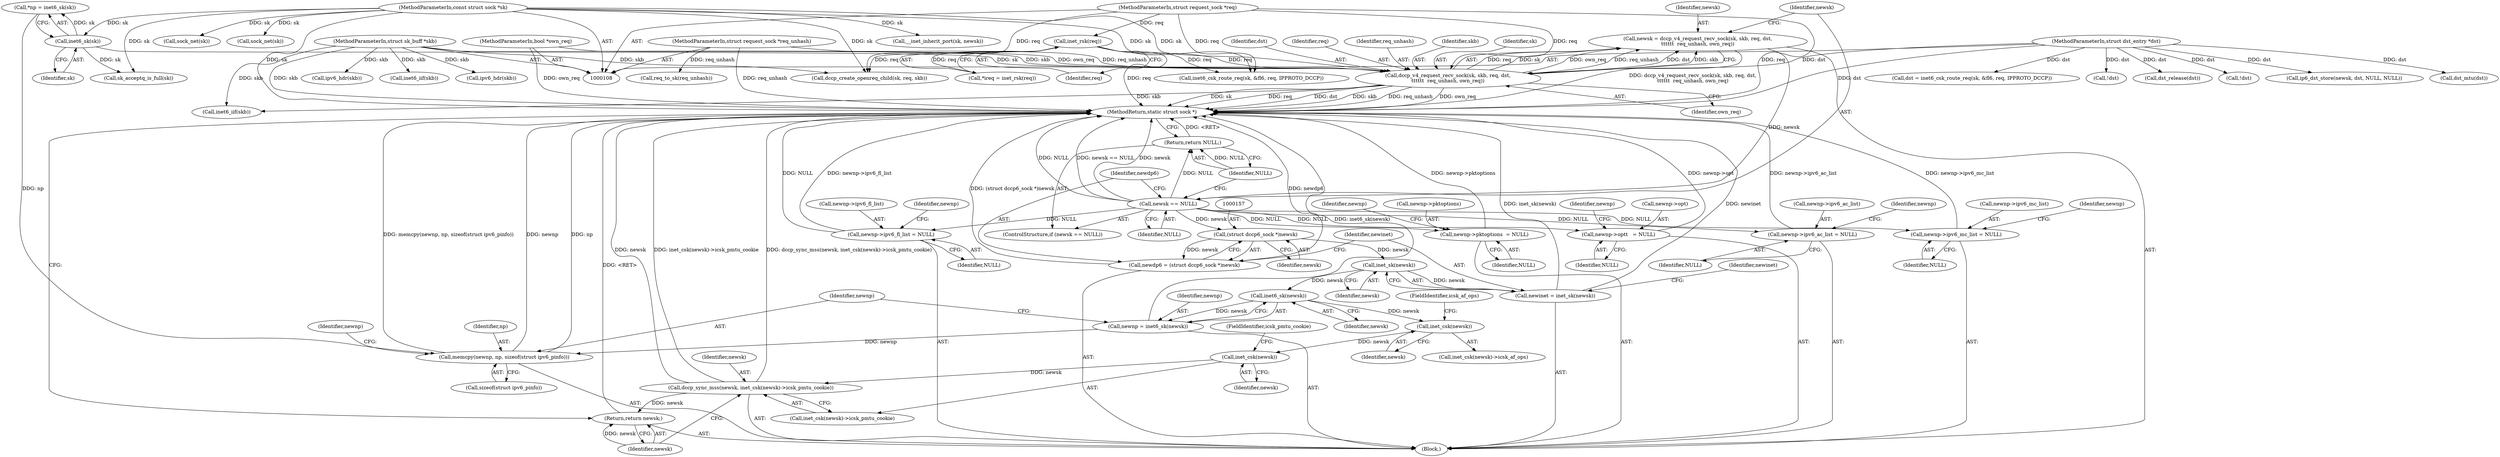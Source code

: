 digraph "0_linux_83eaddab4378db256d00d295bda6ca997cd13a52@API" {
"1000139" [label="(Call,newsk = dccp_v4_request_recv_sock(sk, skb, req, dst,\n\t\t\t\t\t\t  req_unhash, own_req))"];
"1000141" [label="(Call,dccp_v4_request_recv_sock(sk, skb, req, dst,\n\t\t\t\t\t\t  req_unhash, own_req))"];
"1000125" [label="(Call,inet6_sk(sk))"];
"1000109" [label="(MethodParameterIn,const struct sock *sk)"];
"1000110" [label="(MethodParameterIn,struct sk_buff *skb)"];
"1000119" [label="(Call,inet_rsk(req))"];
"1000111" [label="(MethodParameterIn,struct request_sock *req)"];
"1000112" [label="(MethodParameterIn,struct dst_entry *dst)"];
"1000113" [label="(MethodParameterIn,struct request_sock *req_unhash)"];
"1000114" [label="(MethodParameterIn,bool *own_req)"];
"1000149" [label="(Call,newsk == NULL)"];
"1000152" [label="(Return,return NULL;)"];
"1000156" [label="(Call,(struct dccp6_sock *)newsk)"];
"1000154" [label="(Call,newdp6 = (struct dccp6_sock *)newsk)"];
"1000161" [label="(Call,inet_sk(newsk))"];
"1000159" [label="(Call,newinet = inet_sk(newsk))"];
"1000173" [label="(Call,inet6_sk(newsk))"];
"1000171" [label="(Call,newnp = inet6_sk(newsk))"];
"1000175" [label="(Call,memcpy(newnp, np, sizeof(struct ipv6_pinfo)))"];
"1000189" [label="(Call,inet_csk(newsk))"];
"1000241" [label="(Call,inet_csk(newsk))"];
"1000238" [label="(Call,dccp_sync_mss(newsk, inet_csk(newsk)->icsk_pmtu_cookie))"];
"1000244" [label="(Return,return newsk;)"];
"1000199" [label="(Call,newnp->pktoptions  = NULL)"];
"1000204" [label="(Call,newnp->opt\t   = NULL)"];
"1000209" [label="(Call,newnp->ipv6_mc_list = NULL)"];
"1000214" [label="(Call,newnp->ipv6_ac_list = NULL)"];
"1000219" [label="(Call,newnp->ipv6_fl_list = NULL)"];
"1000147" [label="(Identifier,own_req)"];
"1000203" [label="(Identifier,NULL)"];
"1000142" [label="(Identifier,sk)"];
"1000257" [label="(Call,inet6_csk_route_req(sk, &fl6, req, IPPROTO_DCCP))"];
"1000145" [label="(Identifier,dst)"];
"1000126" [label="(Identifier,sk)"];
"1000204" [label="(Call,newnp->opt\t   = NULL)"];
"1000213" [label="(Identifier,NULL)"];
"1000243" [label="(FieldIdentifier,icsk_pmtu_cookie)"];
"1000215" [label="(Call,newnp->ipv6_ac_list)"];
"1000245" [label="(Identifier,newsk)"];
"1000139" [label="(Call,newsk = dccp_v4_request_recv_sock(sk, skb, req, dst,\n\t\t\t\t\t\t  req_unhash, own_req))"];
"1000455" [label="(Call,dst_mtu(dst))"];
"1000529" [label="(Call,sock_net(sk))"];
"1000140" [label="(Identifier,newsk)"];
"1000156" [label="(Call,(struct dccp6_sock *)newsk)"];
"1000269" [label="(Call,dccp_create_openreq_child(sk, req, skb))"];
"1000141" [label="(Call,dccp_v4_request_recv_sock(sk, skb, req, dst,\n\t\t\t\t\t\t  req_unhash, own_req))"];
"1000114" [label="(MethodParameterIn,bool *own_req)"];
"1000473" [label="(Call,__inet_inherit_port(sk, newsk))"];
"1000155" [label="(Identifier,newdp6)"];
"1000176" [label="(Identifier,newnp)"];
"1000396" [label="(Call,inet6_iif(skb))"];
"1000255" [label="(Call,dst = inet6_csk_route_req(sk, &fl6, req, IPPROTO_DCCP))"];
"1000206" [label="(Identifier,newnp)"];
"1000223" [label="(Identifier,NULL)"];
"1000111" [label="(MethodParameterIn,struct request_sock *req)"];
"1000149" [label="(Call,newsk == NULL)"];
"1000138" [label="(Block,)"];
"1000235" [label="(Call,ipv6_hdr(skb))"];
"1000244" [label="(Return,return newsk;)"];
"1000125" [label="(Call,inet6_sk(sk))"];
"1000251" [label="(Call,!dst)"];
"1000153" [label="(Identifier,NULL)"];
"1000221" [label="(Identifier,newnp)"];
"1000150" [label="(Identifier,newsk)"];
"1000144" [label="(Identifier,req)"];
"1000199" [label="(Call,newnp->pktoptions  = NULL)"];
"1000119" [label="(Call,inet_rsk(req))"];
"1000488" [label="(Call,req_to_sk(req_unhash))"];
"1000177" [label="(Identifier,np)"];
"1000537" [label="(Call,sock_net(sk))"];
"1000110" [label="(MethodParameterIn,struct sk_buff *skb)"];
"1000113" [label="(MethodParameterIn,struct request_sock *req_unhash)"];
"1000220" [label="(Call,newnp->ipv6_fl_list)"];
"1000542" [label="(MethodReturn,static struct sock *)"];
"1000154" [label="(Call,newdp6 = (struct dccp6_sock *)newsk)"];
"1000226" [label="(Identifier,newnp)"];
"1000109" [label="(MethodParameterIn,const struct sock *sk)"];
"1000174" [label="(Identifier,newsk)"];
"1000218" [label="(Identifier,NULL)"];
"1000173" [label="(Call,inet6_sk(newsk))"];
"1000191" [label="(FieldIdentifier,icsk_af_ops)"];
"1000239" [label="(Identifier,newsk)"];
"1000210" [label="(Call,newnp->ipv6_mc_list)"];
"1000123" [label="(Call,*np = inet6_sk(sk))"];
"1000219" [label="(Call,newnp->ipv6_fl_list = NULL)"];
"1000151" [label="(Identifier,NULL)"];
"1000175" [label="(Call,memcpy(newnp, np, sizeof(struct ipv6_pinfo)))"];
"1000148" [label="(ControlStructure,if (newsk == NULL))"];
"1000160" [label="(Identifier,newinet)"];
"1000165" [label="(Identifier,newinet)"];
"1000146" [label="(Identifier,req_unhash)"];
"1000208" [label="(Identifier,NULL)"];
"1000533" [label="(Call,dst_release(dst))"];
"1000117" [label="(Call,*ireq = inet_rsk(req))"];
"1000182" [label="(Identifier,newnp)"];
"1000211" [label="(Identifier,newnp)"];
"1000209" [label="(Call,newnp->ipv6_mc_list = NULL)"];
"1000238" [label="(Call,dccp_sync_mss(newsk, inet_csk(newsk)->icsk_pmtu_cookie))"];
"1000152" [label="(Return,return NULL;)"];
"1000120" [label="(Identifier,req)"];
"1000264" [label="(Call,!dst)"];
"1000178" [label="(Call,sizeof(struct ipv6_pinfo))"];
"1000190" [label="(Identifier,newsk)"];
"1000205" [label="(Call,newnp->opt)"];
"1000278" [label="(Call,ip6_dst_store(newsk, dst, NULL, NULL))"];
"1000216" [label="(Identifier,newnp)"];
"1000158" [label="(Identifier,newsk)"];
"1000161" [label="(Call,inet_sk(newsk))"];
"1000240" [label="(Call,inet_csk(newsk)->icsk_pmtu_cookie)"];
"1000159" [label="(Call,newinet = inet_sk(newsk))"];
"1000143" [label="(Identifier,skb)"];
"1000162" [label="(Identifier,newsk)"];
"1000172" [label="(Identifier,newnp)"];
"1000189" [label="(Call,inet_csk(newsk))"];
"1000242" [label="(Identifier,newsk)"];
"1000200" [label="(Call,newnp->pktoptions)"];
"1000241" [label="(Call,inet_csk(newsk))"];
"1000112" [label="(MethodParameterIn,struct dst_entry *dst)"];
"1000228" [label="(Call,inet6_iif(skb))"];
"1000188" [label="(Call,inet_csk(newsk)->icsk_af_ops)"];
"1000247" [label="(Call,sk_acceptq_is_full(sk))"];
"1000403" [label="(Call,ipv6_hdr(skb))"];
"1000214" [label="(Call,newnp->ipv6_ac_list = NULL)"];
"1000171" [label="(Call,newnp = inet6_sk(newsk))"];
"1000139" -> "1000138"  [label="AST: "];
"1000139" -> "1000141"  [label="CFG: "];
"1000140" -> "1000139"  [label="AST: "];
"1000141" -> "1000139"  [label="AST: "];
"1000150" -> "1000139"  [label="CFG: "];
"1000139" -> "1000542"  [label="DDG: dccp_v4_request_recv_sock(sk, skb, req, dst,\n\t\t\t\t\t\t  req_unhash, own_req)"];
"1000141" -> "1000139"  [label="DDG: req"];
"1000141" -> "1000139"  [label="DDG: own_req"];
"1000141" -> "1000139"  [label="DDG: sk"];
"1000141" -> "1000139"  [label="DDG: req_unhash"];
"1000141" -> "1000139"  [label="DDG: dst"];
"1000141" -> "1000139"  [label="DDG: skb"];
"1000139" -> "1000149"  [label="DDG: newsk"];
"1000141" -> "1000147"  [label="CFG: "];
"1000142" -> "1000141"  [label="AST: "];
"1000143" -> "1000141"  [label="AST: "];
"1000144" -> "1000141"  [label="AST: "];
"1000145" -> "1000141"  [label="AST: "];
"1000146" -> "1000141"  [label="AST: "];
"1000147" -> "1000141"  [label="AST: "];
"1000141" -> "1000542"  [label="DDG: sk"];
"1000141" -> "1000542"  [label="DDG: req"];
"1000141" -> "1000542"  [label="DDG: dst"];
"1000141" -> "1000542"  [label="DDG: skb"];
"1000141" -> "1000542"  [label="DDG: req_unhash"];
"1000141" -> "1000542"  [label="DDG: own_req"];
"1000125" -> "1000141"  [label="DDG: sk"];
"1000109" -> "1000141"  [label="DDG: sk"];
"1000110" -> "1000141"  [label="DDG: skb"];
"1000119" -> "1000141"  [label="DDG: req"];
"1000111" -> "1000141"  [label="DDG: req"];
"1000112" -> "1000141"  [label="DDG: dst"];
"1000113" -> "1000141"  [label="DDG: req_unhash"];
"1000114" -> "1000141"  [label="DDG: own_req"];
"1000141" -> "1000228"  [label="DDG: skb"];
"1000125" -> "1000123"  [label="AST: "];
"1000125" -> "1000126"  [label="CFG: "];
"1000126" -> "1000125"  [label="AST: "];
"1000123" -> "1000125"  [label="CFG: "];
"1000125" -> "1000123"  [label="DDG: sk"];
"1000109" -> "1000125"  [label="DDG: sk"];
"1000125" -> "1000247"  [label="DDG: sk"];
"1000109" -> "1000108"  [label="AST: "];
"1000109" -> "1000542"  [label="DDG: sk"];
"1000109" -> "1000247"  [label="DDG: sk"];
"1000109" -> "1000257"  [label="DDG: sk"];
"1000109" -> "1000269"  [label="DDG: sk"];
"1000109" -> "1000473"  [label="DDG: sk"];
"1000109" -> "1000529"  [label="DDG: sk"];
"1000109" -> "1000537"  [label="DDG: sk"];
"1000110" -> "1000108"  [label="AST: "];
"1000110" -> "1000542"  [label="DDG: skb"];
"1000110" -> "1000228"  [label="DDG: skb"];
"1000110" -> "1000235"  [label="DDG: skb"];
"1000110" -> "1000269"  [label="DDG: skb"];
"1000110" -> "1000396"  [label="DDG: skb"];
"1000110" -> "1000403"  [label="DDG: skb"];
"1000119" -> "1000117"  [label="AST: "];
"1000119" -> "1000120"  [label="CFG: "];
"1000120" -> "1000119"  [label="AST: "];
"1000117" -> "1000119"  [label="CFG: "];
"1000119" -> "1000542"  [label="DDG: req"];
"1000119" -> "1000117"  [label="DDG: req"];
"1000111" -> "1000119"  [label="DDG: req"];
"1000119" -> "1000257"  [label="DDG: req"];
"1000119" -> "1000269"  [label="DDG: req"];
"1000111" -> "1000108"  [label="AST: "];
"1000111" -> "1000542"  [label="DDG: req"];
"1000111" -> "1000257"  [label="DDG: req"];
"1000111" -> "1000269"  [label="DDG: req"];
"1000112" -> "1000108"  [label="AST: "];
"1000112" -> "1000542"  [label="DDG: dst"];
"1000112" -> "1000251"  [label="DDG: dst"];
"1000112" -> "1000255"  [label="DDG: dst"];
"1000112" -> "1000264"  [label="DDG: dst"];
"1000112" -> "1000278"  [label="DDG: dst"];
"1000112" -> "1000455"  [label="DDG: dst"];
"1000112" -> "1000533"  [label="DDG: dst"];
"1000113" -> "1000108"  [label="AST: "];
"1000113" -> "1000542"  [label="DDG: req_unhash"];
"1000113" -> "1000488"  [label="DDG: req_unhash"];
"1000114" -> "1000108"  [label="AST: "];
"1000114" -> "1000542"  [label="DDG: own_req"];
"1000149" -> "1000148"  [label="AST: "];
"1000149" -> "1000151"  [label="CFG: "];
"1000150" -> "1000149"  [label="AST: "];
"1000151" -> "1000149"  [label="AST: "];
"1000153" -> "1000149"  [label="CFG: "];
"1000155" -> "1000149"  [label="CFG: "];
"1000149" -> "1000542"  [label="DDG: NULL"];
"1000149" -> "1000542"  [label="DDG: newsk == NULL"];
"1000149" -> "1000542"  [label="DDG: newsk"];
"1000149" -> "1000152"  [label="DDG: NULL"];
"1000149" -> "1000156"  [label="DDG: newsk"];
"1000149" -> "1000199"  [label="DDG: NULL"];
"1000149" -> "1000204"  [label="DDG: NULL"];
"1000149" -> "1000209"  [label="DDG: NULL"];
"1000149" -> "1000214"  [label="DDG: NULL"];
"1000149" -> "1000219"  [label="DDG: NULL"];
"1000152" -> "1000148"  [label="AST: "];
"1000152" -> "1000153"  [label="CFG: "];
"1000153" -> "1000152"  [label="AST: "];
"1000542" -> "1000152"  [label="CFG: "];
"1000152" -> "1000542"  [label="DDG: <RET>"];
"1000153" -> "1000152"  [label="DDG: NULL"];
"1000156" -> "1000154"  [label="AST: "];
"1000156" -> "1000158"  [label="CFG: "];
"1000157" -> "1000156"  [label="AST: "];
"1000158" -> "1000156"  [label="AST: "];
"1000154" -> "1000156"  [label="CFG: "];
"1000156" -> "1000154"  [label="DDG: newsk"];
"1000156" -> "1000161"  [label="DDG: newsk"];
"1000154" -> "1000138"  [label="AST: "];
"1000155" -> "1000154"  [label="AST: "];
"1000160" -> "1000154"  [label="CFG: "];
"1000154" -> "1000542"  [label="DDG: newdp6"];
"1000154" -> "1000542"  [label="DDG: (struct dccp6_sock *)newsk"];
"1000161" -> "1000159"  [label="AST: "];
"1000161" -> "1000162"  [label="CFG: "];
"1000162" -> "1000161"  [label="AST: "];
"1000159" -> "1000161"  [label="CFG: "];
"1000161" -> "1000159"  [label="DDG: newsk"];
"1000161" -> "1000173"  [label="DDG: newsk"];
"1000159" -> "1000138"  [label="AST: "];
"1000160" -> "1000159"  [label="AST: "];
"1000165" -> "1000159"  [label="CFG: "];
"1000159" -> "1000542"  [label="DDG: newinet"];
"1000159" -> "1000542"  [label="DDG: inet_sk(newsk)"];
"1000173" -> "1000171"  [label="AST: "];
"1000173" -> "1000174"  [label="CFG: "];
"1000174" -> "1000173"  [label="AST: "];
"1000171" -> "1000173"  [label="CFG: "];
"1000173" -> "1000171"  [label="DDG: newsk"];
"1000173" -> "1000189"  [label="DDG: newsk"];
"1000171" -> "1000138"  [label="AST: "];
"1000172" -> "1000171"  [label="AST: "];
"1000176" -> "1000171"  [label="CFG: "];
"1000171" -> "1000542"  [label="DDG: inet6_sk(newsk)"];
"1000171" -> "1000175"  [label="DDG: newnp"];
"1000175" -> "1000138"  [label="AST: "];
"1000175" -> "1000178"  [label="CFG: "];
"1000176" -> "1000175"  [label="AST: "];
"1000177" -> "1000175"  [label="AST: "];
"1000178" -> "1000175"  [label="AST: "];
"1000182" -> "1000175"  [label="CFG: "];
"1000175" -> "1000542"  [label="DDG: newnp"];
"1000175" -> "1000542"  [label="DDG: np"];
"1000175" -> "1000542"  [label="DDG: memcpy(newnp, np, sizeof(struct ipv6_pinfo))"];
"1000123" -> "1000175"  [label="DDG: np"];
"1000189" -> "1000188"  [label="AST: "];
"1000189" -> "1000190"  [label="CFG: "];
"1000190" -> "1000189"  [label="AST: "];
"1000191" -> "1000189"  [label="CFG: "];
"1000189" -> "1000241"  [label="DDG: newsk"];
"1000241" -> "1000240"  [label="AST: "];
"1000241" -> "1000242"  [label="CFG: "];
"1000242" -> "1000241"  [label="AST: "];
"1000243" -> "1000241"  [label="CFG: "];
"1000241" -> "1000238"  [label="DDG: newsk"];
"1000238" -> "1000138"  [label="AST: "];
"1000238" -> "1000240"  [label="CFG: "];
"1000239" -> "1000238"  [label="AST: "];
"1000240" -> "1000238"  [label="AST: "];
"1000245" -> "1000238"  [label="CFG: "];
"1000238" -> "1000542"  [label="DDG: newsk"];
"1000238" -> "1000542"  [label="DDG: inet_csk(newsk)->icsk_pmtu_cookie"];
"1000238" -> "1000542"  [label="DDG: dccp_sync_mss(newsk, inet_csk(newsk)->icsk_pmtu_cookie)"];
"1000238" -> "1000244"  [label="DDG: newsk"];
"1000244" -> "1000138"  [label="AST: "];
"1000244" -> "1000245"  [label="CFG: "];
"1000245" -> "1000244"  [label="AST: "];
"1000542" -> "1000244"  [label="CFG: "];
"1000244" -> "1000542"  [label="DDG: <RET>"];
"1000245" -> "1000244"  [label="DDG: newsk"];
"1000199" -> "1000138"  [label="AST: "];
"1000199" -> "1000203"  [label="CFG: "];
"1000200" -> "1000199"  [label="AST: "];
"1000203" -> "1000199"  [label="AST: "];
"1000206" -> "1000199"  [label="CFG: "];
"1000199" -> "1000542"  [label="DDG: newnp->pktoptions"];
"1000204" -> "1000138"  [label="AST: "];
"1000204" -> "1000208"  [label="CFG: "];
"1000205" -> "1000204"  [label="AST: "];
"1000208" -> "1000204"  [label="AST: "];
"1000211" -> "1000204"  [label="CFG: "];
"1000204" -> "1000542"  [label="DDG: newnp->opt"];
"1000209" -> "1000138"  [label="AST: "];
"1000209" -> "1000213"  [label="CFG: "];
"1000210" -> "1000209"  [label="AST: "];
"1000213" -> "1000209"  [label="AST: "];
"1000216" -> "1000209"  [label="CFG: "];
"1000209" -> "1000542"  [label="DDG: newnp->ipv6_mc_list"];
"1000214" -> "1000138"  [label="AST: "];
"1000214" -> "1000218"  [label="CFG: "];
"1000215" -> "1000214"  [label="AST: "];
"1000218" -> "1000214"  [label="AST: "];
"1000221" -> "1000214"  [label="CFG: "];
"1000214" -> "1000542"  [label="DDG: newnp->ipv6_ac_list"];
"1000219" -> "1000138"  [label="AST: "];
"1000219" -> "1000223"  [label="CFG: "];
"1000220" -> "1000219"  [label="AST: "];
"1000223" -> "1000219"  [label="AST: "];
"1000226" -> "1000219"  [label="CFG: "];
"1000219" -> "1000542"  [label="DDG: NULL"];
"1000219" -> "1000542"  [label="DDG: newnp->ipv6_fl_list"];
}

